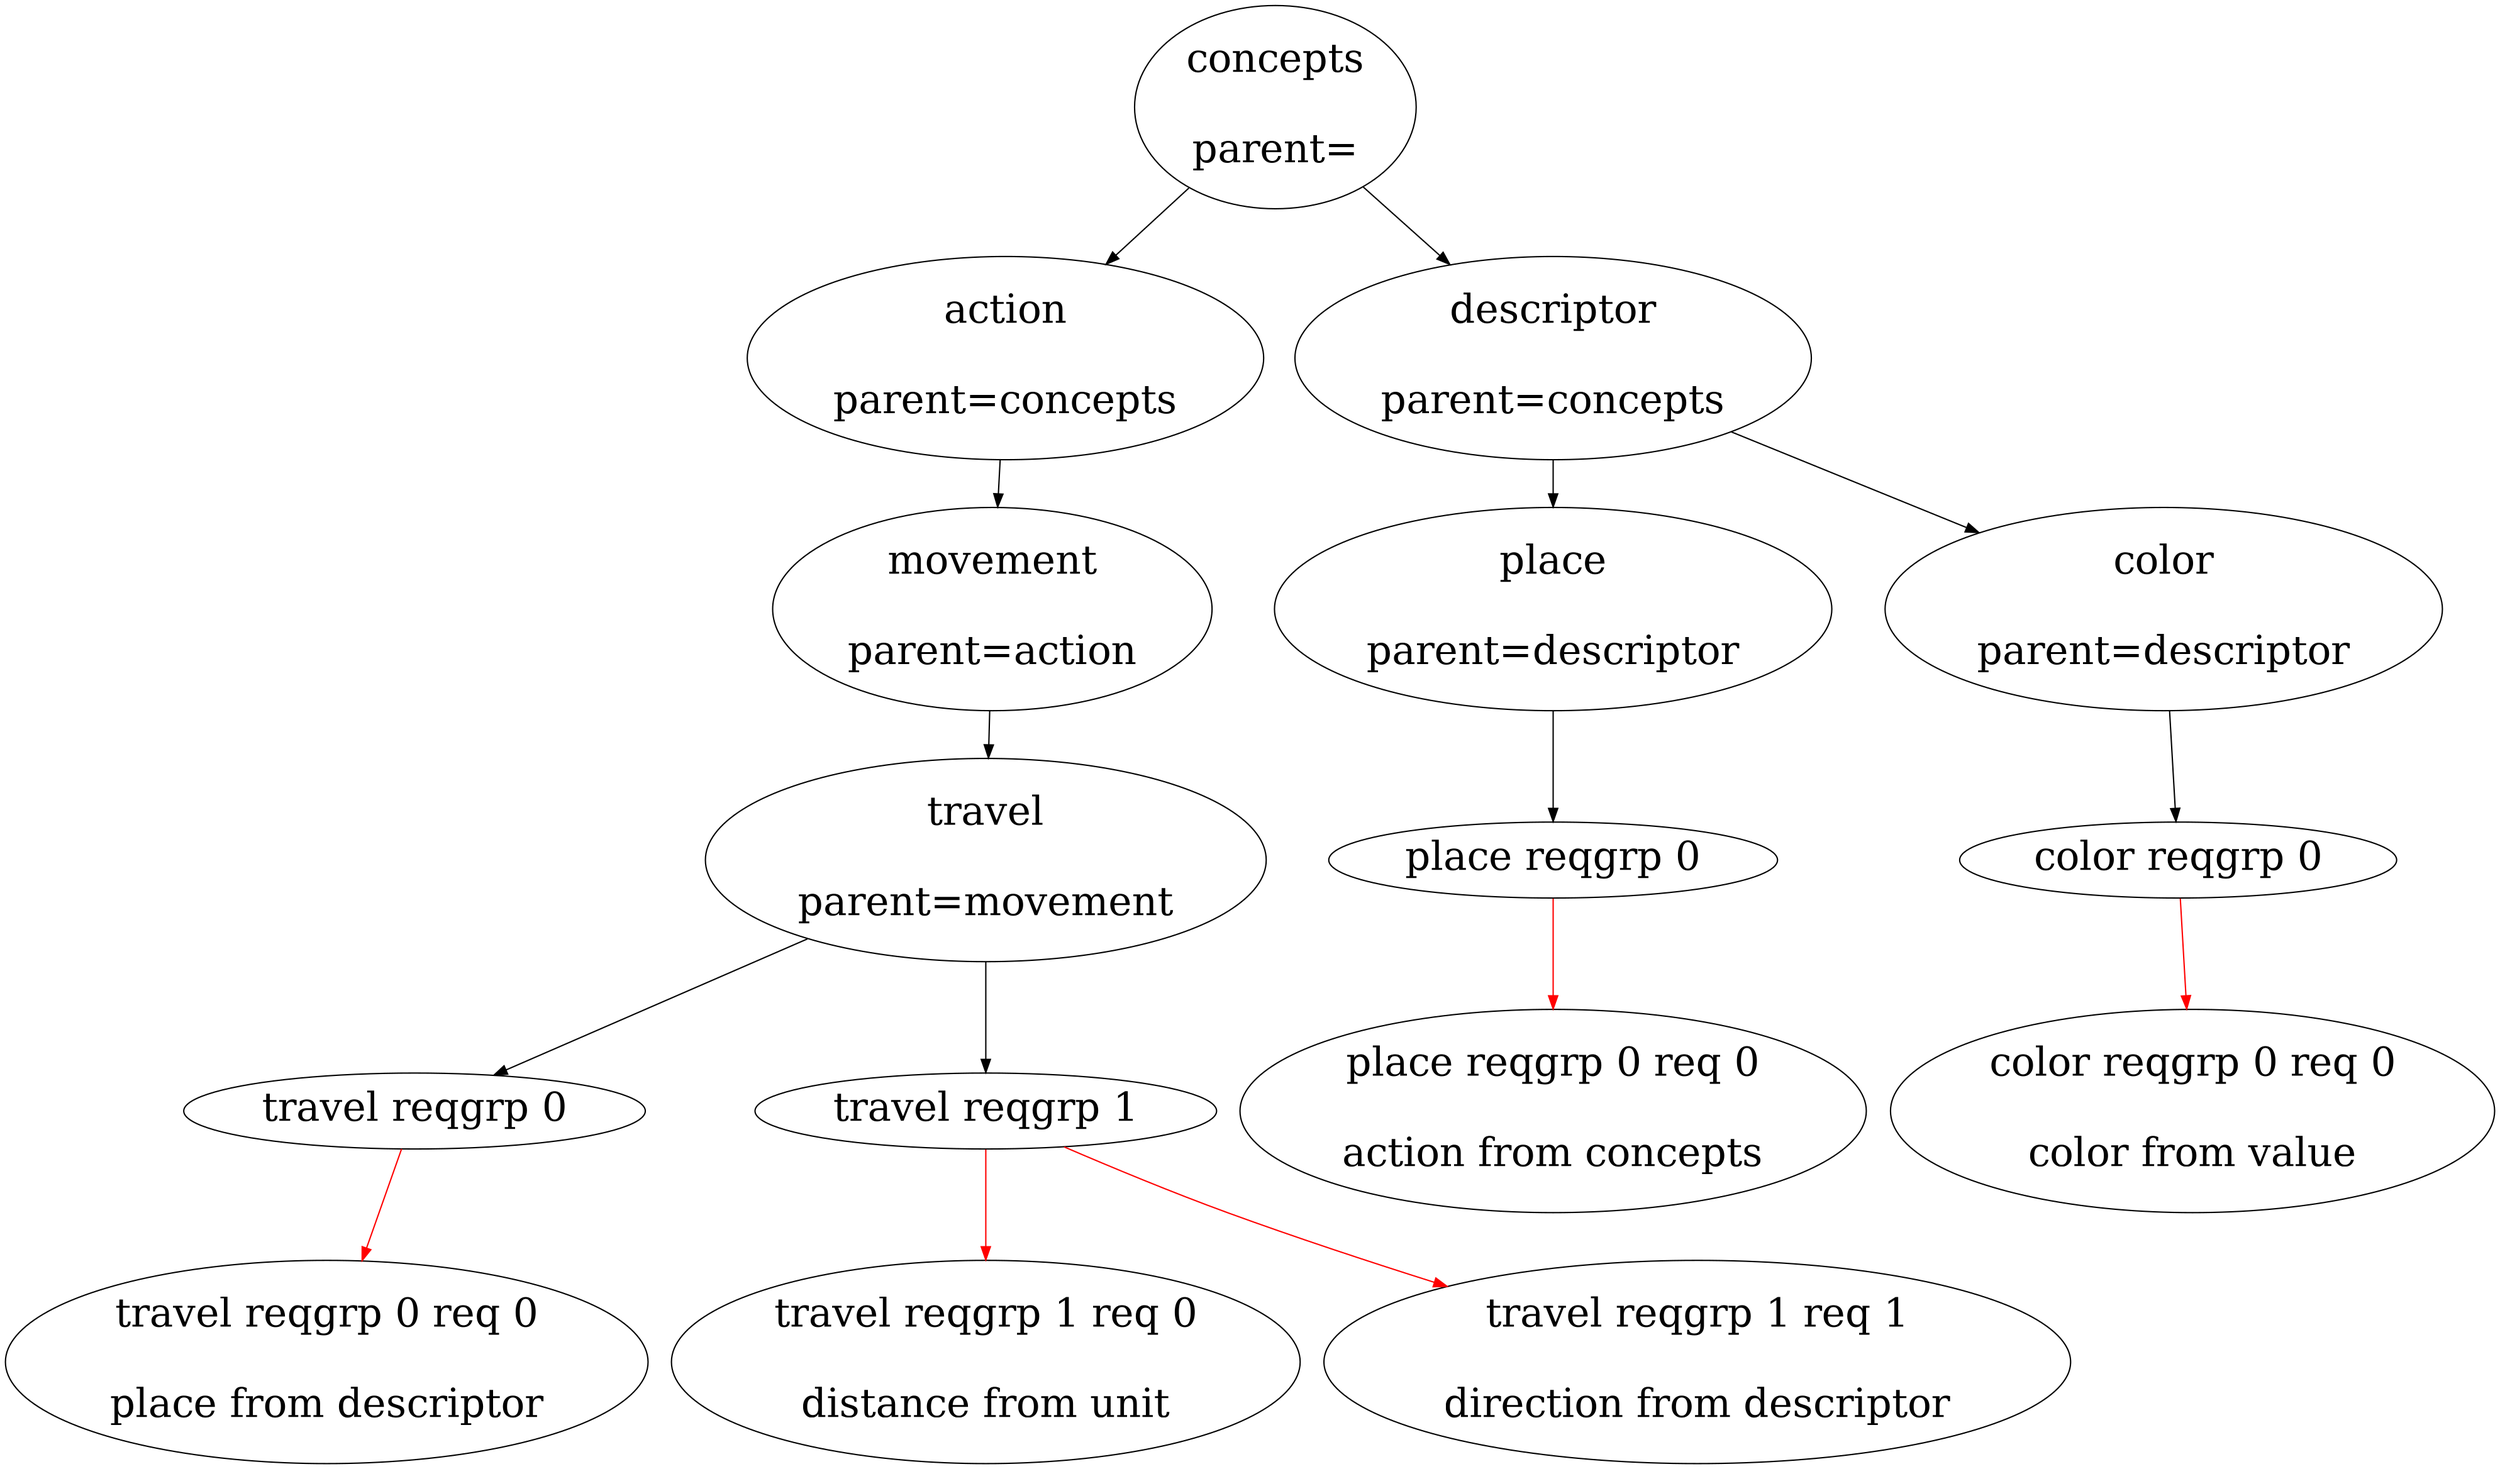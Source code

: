 digraph web{
node[fontsize=30];
"concepts\n\nparent=" -> "action\n\nparent=concepts";
"action\n\nparent=concepts" -> "movement\n\nparent=action";
"movement\n\nparent=action" -> "travel\n\nparent=movement";
"travel\n\nparent=movement" -> "travel reqgrp 0";
"travel reqgrp 0" -> "travel reqgrp 0 req 0\n\nplace from descriptor" [color=red];
"travel\n\nparent=movement" -> "travel reqgrp 1";
"travel reqgrp 1" -> "travel reqgrp 1 req 0\n\ndistance from unit" [color=red];
"travel reqgrp 1" -> "travel reqgrp 1 req 1\n\ndirection from descriptor" [color=red];
"concepts\n\nparent=" -> "descriptor\n\nparent=concepts";
"descriptor\n\nparent=concepts" -> "place\n\nparent=descriptor";
"place\n\nparent=descriptor" -> "place reqgrp 0";
"place reqgrp 0" -> "place reqgrp 0 req 0\n\naction from concepts" [color=red];
"descriptor\n\nparent=concepts" -> "color\n\nparent=descriptor";
"color\n\nparent=descriptor" -> "color reqgrp 0";
"color reqgrp 0" -> "color reqgrp 0 req 0\n\ncolor from value" [color=red];
}
